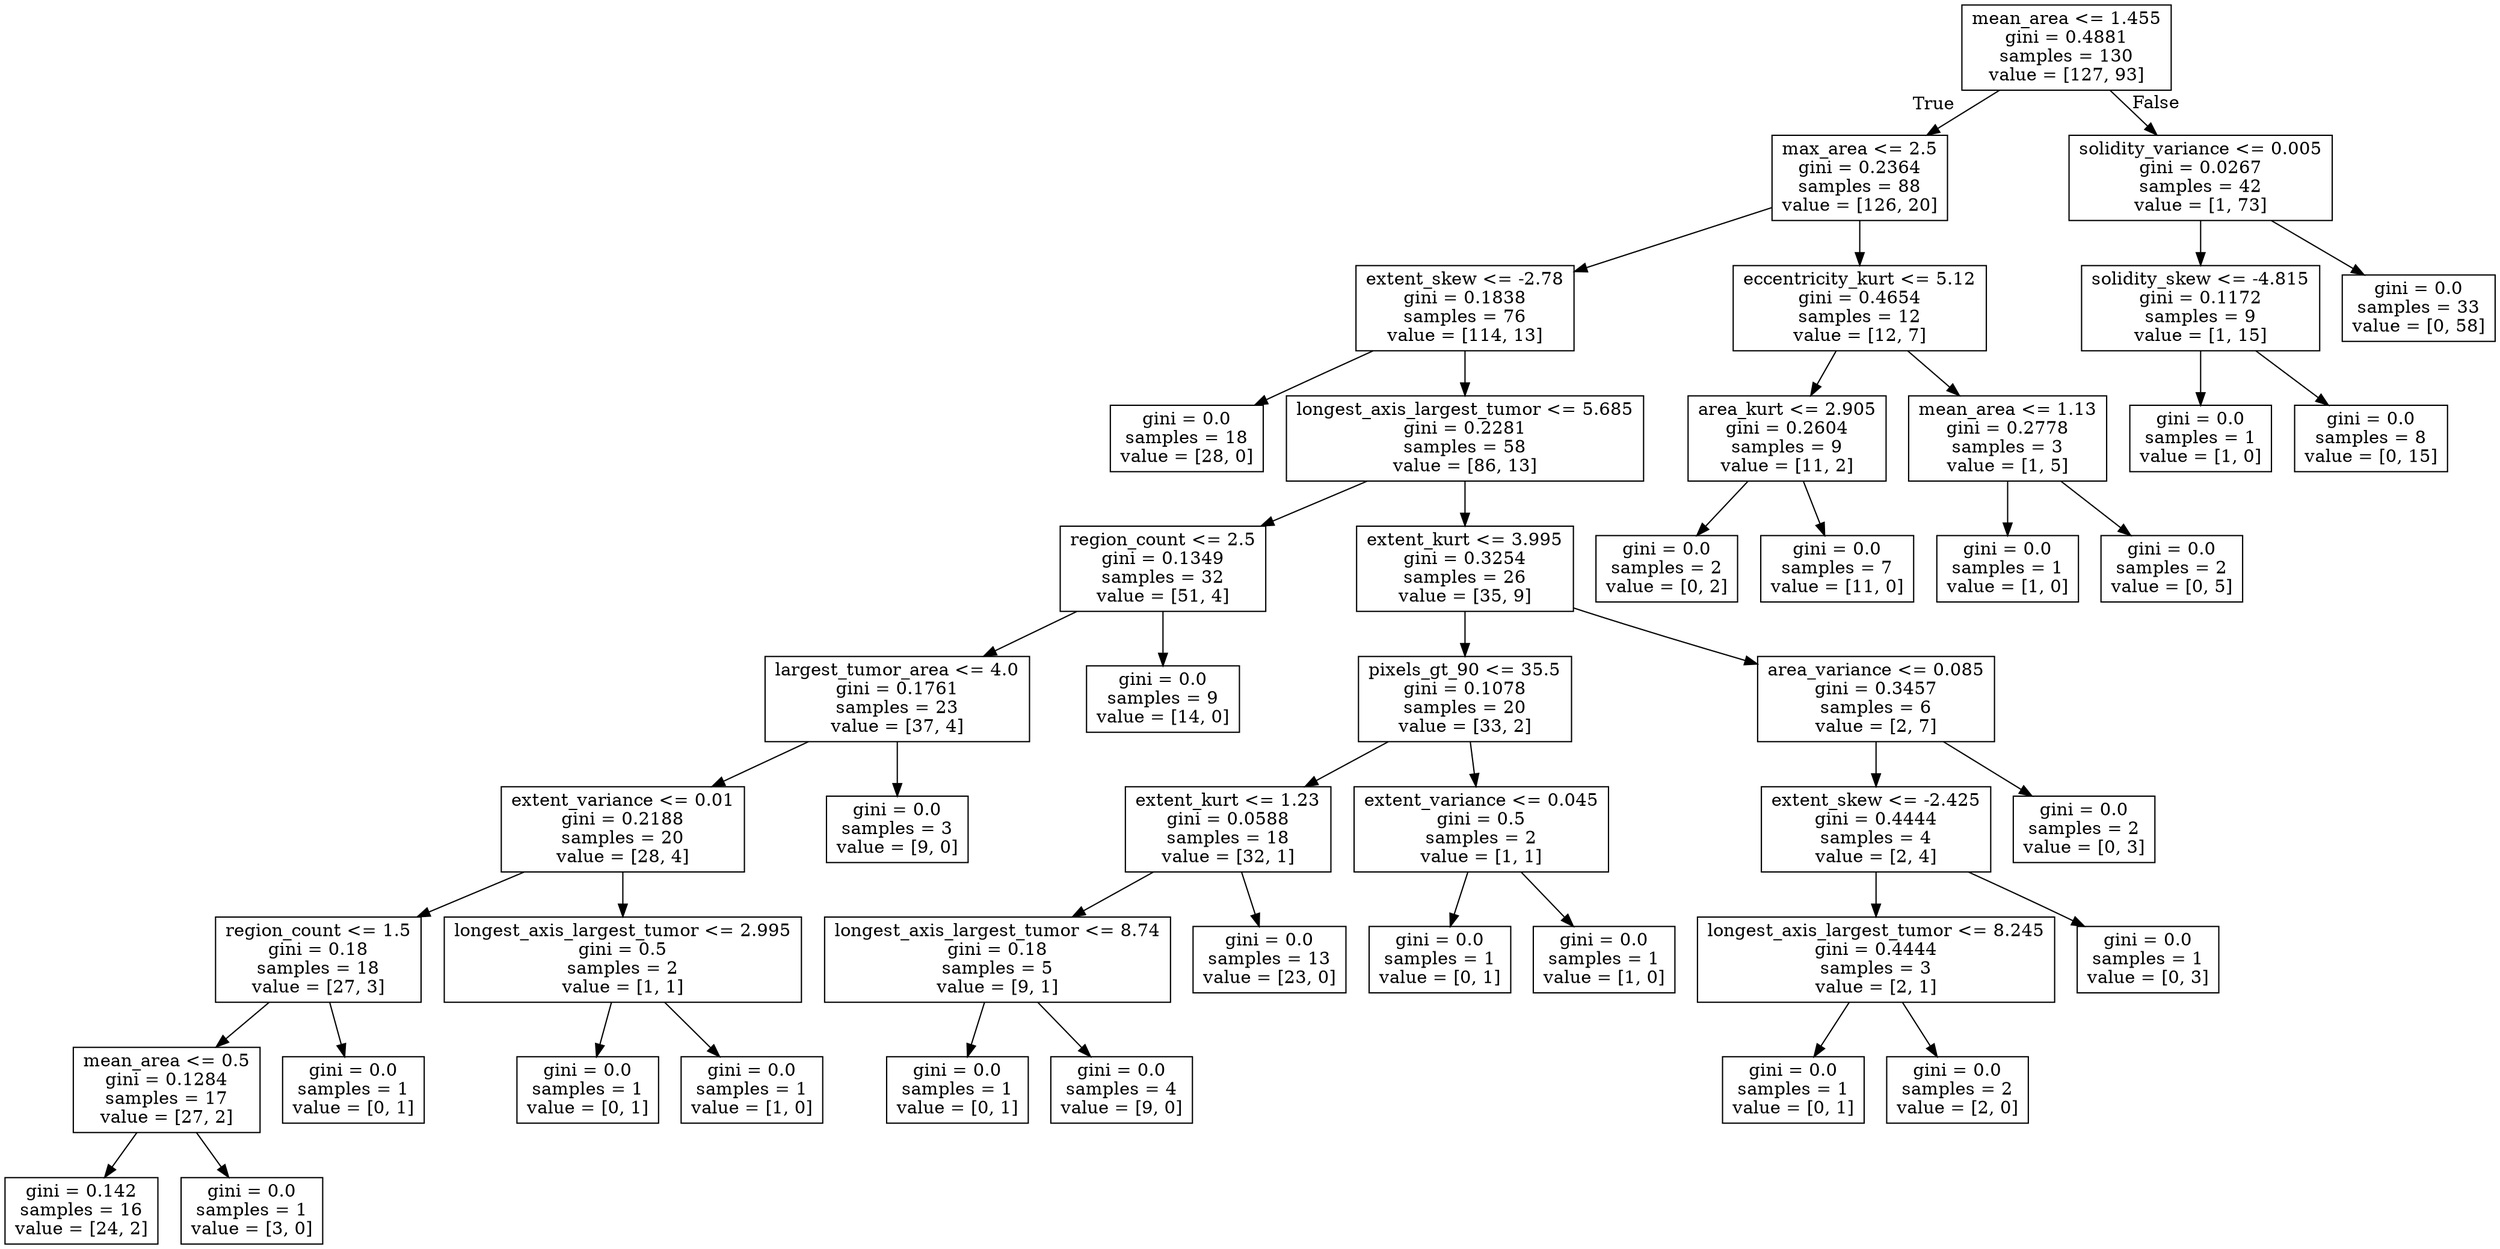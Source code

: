 digraph Tree {
node [shape=box] ;
0 [label="mean_area <= 1.455\ngini = 0.4881\nsamples = 130\nvalue = [127, 93]"] ;
1 [label="max_area <= 2.5\ngini = 0.2364\nsamples = 88\nvalue = [126, 20]"] ;
0 -> 1 [labeldistance=2.5, labelangle=45, headlabel="True"] ;
2 [label="extent_skew <= -2.78\ngini = 0.1838\nsamples = 76\nvalue = [114, 13]"] ;
1 -> 2 ;
3 [label="gini = 0.0\nsamples = 18\nvalue = [28, 0]"] ;
2 -> 3 ;
4 [label="longest_axis_largest_tumor <= 5.685\ngini = 0.2281\nsamples = 58\nvalue = [86, 13]"] ;
2 -> 4 ;
5 [label="region_count <= 2.5\ngini = 0.1349\nsamples = 32\nvalue = [51, 4]"] ;
4 -> 5 ;
6 [label="largest_tumor_area <= 4.0\ngini = 0.1761\nsamples = 23\nvalue = [37, 4]"] ;
5 -> 6 ;
7 [label="extent_variance <= 0.01\ngini = 0.2188\nsamples = 20\nvalue = [28, 4]"] ;
6 -> 7 ;
8 [label="region_count <= 1.5\ngini = 0.18\nsamples = 18\nvalue = [27, 3]"] ;
7 -> 8 ;
9 [label="mean_area <= 0.5\ngini = 0.1284\nsamples = 17\nvalue = [27, 2]"] ;
8 -> 9 ;
10 [label="gini = 0.142\nsamples = 16\nvalue = [24, 2]"] ;
9 -> 10 ;
11 [label="gini = 0.0\nsamples = 1\nvalue = [3, 0]"] ;
9 -> 11 ;
12 [label="gini = 0.0\nsamples = 1\nvalue = [0, 1]"] ;
8 -> 12 ;
13 [label="longest_axis_largest_tumor <= 2.995\ngini = 0.5\nsamples = 2\nvalue = [1, 1]"] ;
7 -> 13 ;
14 [label="gini = 0.0\nsamples = 1\nvalue = [0, 1]"] ;
13 -> 14 ;
15 [label="gini = 0.0\nsamples = 1\nvalue = [1, 0]"] ;
13 -> 15 ;
16 [label="gini = 0.0\nsamples = 3\nvalue = [9, 0]"] ;
6 -> 16 ;
17 [label="gini = 0.0\nsamples = 9\nvalue = [14, 0]"] ;
5 -> 17 ;
18 [label="extent_kurt <= 3.995\ngini = 0.3254\nsamples = 26\nvalue = [35, 9]"] ;
4 -> 18 ;
19 [label="pixels_gt_90 <= 35.5\ngini = 0.1078\nsamples = 20\nvalue = [33, 2]"] ;
18 -> 19 ;
20 [label="extent_kurt <= 1.23\ngini = 0.0588\nsamples = 18\nvalue = [32, 1]"] ;
19 -> 20 ;
21 [label="longest_axis_largest_tumor <= 8.74\ngini = 0.18\nsamples = 5\nvalue = [9, 1]"] ;
20 -> 21 ;
22 [label="gini = 0.0\nsamples = 1\nvalue = [0, 1]"] ;
21 -> 22 ;
23 [label="gini = 0.0\nsamples = 4\nvalue = [9, 0]"] ;
21 -> 23 ;
24 [label="gini = 0.0\nsamples = 13\nvalue = [23, 0]"] ;
20 -> 24 ;
25 [label="extent_variance <= 0.045\ngini = 0.5\nsamples = 2\nvalue = [1, 1]"] ;
19 -> 25 ;
26 [label="gini = 0.0\nsamples = 1\nvalue = [0, 1]"] ;
25 -> 26 ;
27 [label="gini = 0.0\nsamples = 1\nvalue = [1, 0]"] ;
25 -> 27 ;
28 [label="area_variance <= 0.085\ngini = 0.3457\nsamples = 6\nvalue = [2, 7]"] ;
18 -> 28 ;
29 [label="extent_skew <= -2.425\ngini = 0.4444\nsamples = 4\nvalue = [2, 4]"] ;
28 -> 29 ;
30 [label="longest_axis_largest_tumor <= 8.245\ngini = 0.4444\nsamples = 3\nvalue = [2, 1]"] ;
29 -> 30 ;
31 [label="gini = 0.0\nsamples = 1\nvalue = [0, 1]"] ;
30 -> 31 ;
32 [label="gini = 0.0\nsamples = 2\nvalue = [2, 0]"] ;
30 -> 32 ;
33 [label="gini = 0.0\nsamples = 1\nvalue = [0, 3]"] ;
29 -> 33 ;
34 [label="gini = 0.0\nsamples = 2\nvalue = [0, 3]"] ;
28 -> 34 ;
35 [label="eccentricity_kurt <= 5.12\ngini = 0.4654\nsamples = 12\nvalue = [12, 7]"] ;
1 -> 35 ;
36 [label="area_kurt <= 2.905\ngini = 0.2604\nsamples = 9\nvalue = [11, 2]"] ;
35 -> 36 ;
37 [label="gini = 0.0\nsamples = 2\nvalue = [0, 2]"] ;
36 -> 37 ;
38 [label="gini = 0.0\nsamples = 7\nvalue = [11, 0]"] ;
36 -> 38 ;
39 [label="mean_area <= 1.13\ngini = 0.2778\nsamples = 3\nvalue = [1, 5]"] ;
35 -> 39 ;
40 [label="gini = 0.0\nsamples = 1\nvalue = [1, 0]"] ;
39 -> 40 ;
41 [label="gini = 0.0\nsamples = 2\nvalue = [0, 5]"] ;
39 -> 41 ;
42 [label="solidity_variance <= 0.005\ngini = 0.0267\nsamples = 42\nvalue = [1, 73]"] ;
0 -> 42 [labeldistance=2.5, labelangle=-45, headlabel="False"] ;
43 [label="solidity_skew <= -4.815\ngini = 0.1172\nsamples = 9\nvalue = [1, 15]"] ;
42 -> 43 ;
44 [label="gini = 0.0\nsamples = 1\nvalue = [1, 0]"] ;
43 -> 44 ;
45 [label="gini = 0.0\nsamples = 8\nvalue = [0, 15]"] ;
43 -> 45 ;
46 [label="gini = 0.0\nsamples = 33\nvalue = [0, 58]"] ;
42 -> 46 ;
}